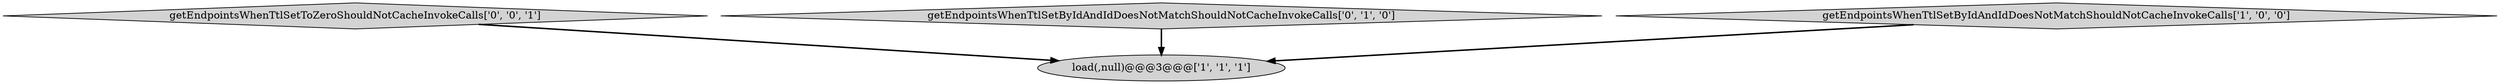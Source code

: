 digraph {
0 [style = filled, label = "load(,null)@@@3@@@['1', '1', '1']", fillcolor = lightgray, shape = ellipse image = "AAA0AAABBB1BBB"];
3 [style = filled, label = "getEndpointsWhenTtlSetToZeroShouldNotCacheInvokeCalls['0', '0', '1']", fillcolor = lightgray, shape = diamond image = "AAA0AAABBB3BBB"];
2 [style = filled, label = "getEndpointsWhenTtlSetByIdAndIdDoesNotMatchShouldNotCacheInvokeCalls['0', '1', '0']", fillcolor = lightgray, shape = diamond image = "AAA0AAABBB2BBB"];
1 [style = filled, label = "getEndpointsWhenTtlSetByIdAndIdDoesNotMatchShouldNotCacheInvokeCalls['1', '0', '0']", fillcolor = lightgray, shape = diamond image = "AAA0AAABBB1BBB"];
2->0 [style = bold, label=""];
3->0 [style = bold, label=""];
1->0 [style = bold, label=""];
}
